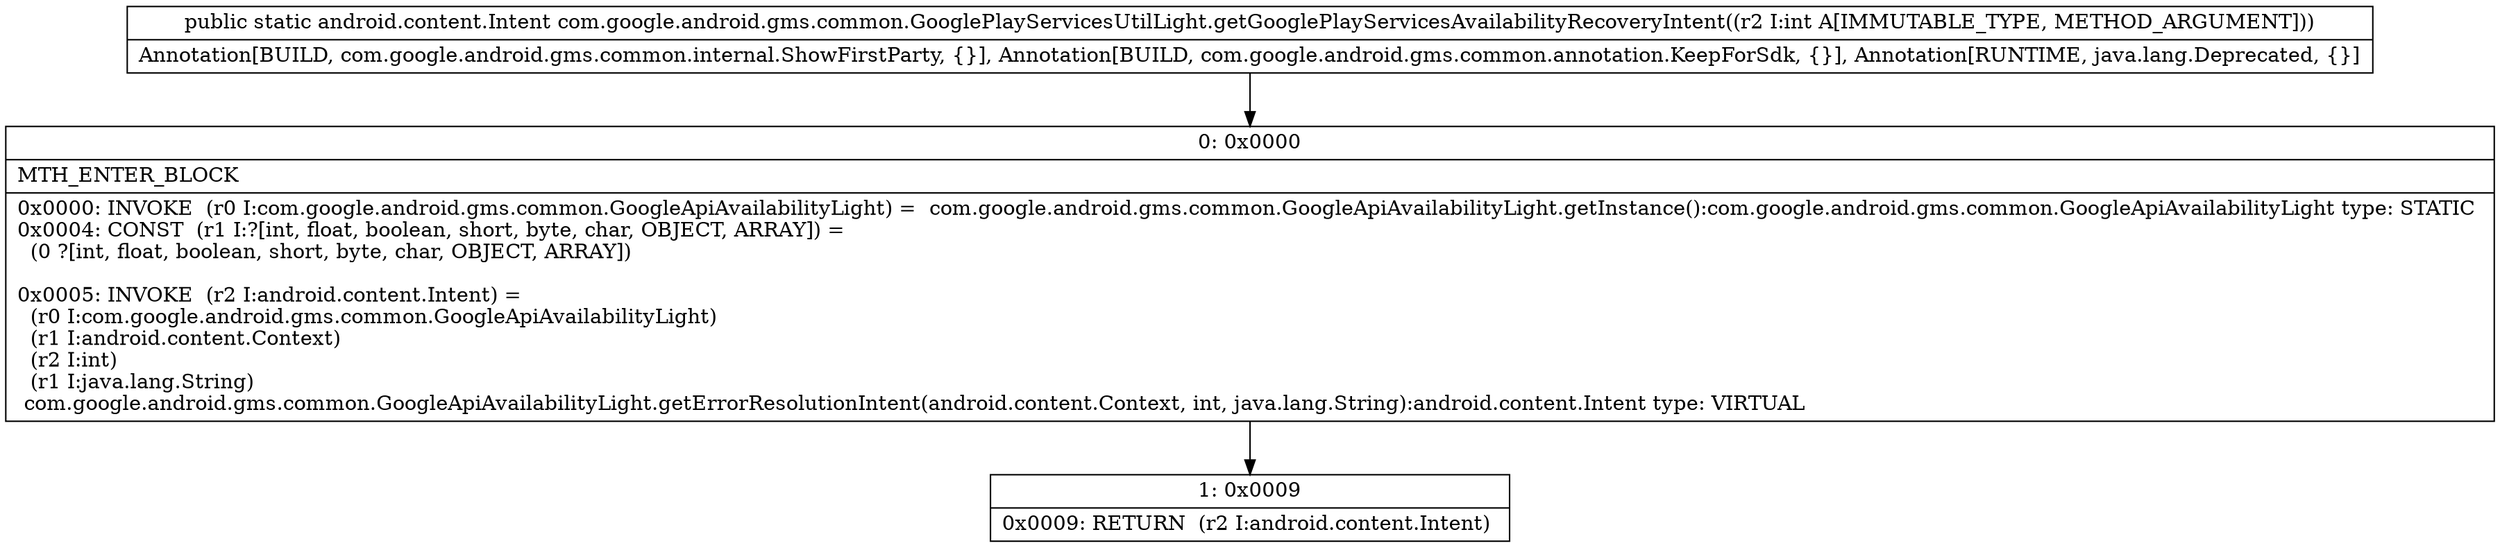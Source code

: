digraph "CFG forcom.google.android.gms.common.GooglePlayServicesUtilLight.getGooglePlayServicesAvailabilityRecoveryIntent(I)Landroid\/content\/Intent;" {
Node_0 [shape=record,label="{0\:\ 0x0000|MTH_ENTER_BLOCK\l|0x0000: INVOKE  (r0 I:com.google.android.gms.common.GoogleApiAvailabilityLight) =  com.google.android.gms.common.GoogleApiAvailabilityLight.getInstance():com.google.android.gms.common.GoogleApiAvailabilityLight type: STATIC \l0x0004: CONST  (r1 I:?[int, float, boolean, short, byte, char, OBJECT, ARRAY]) = \l  (0 ?[int, float, boolean, short, byte, char, OBJECT, ARRAY])\l \l0x0005: INVOKE  (r2 I:android.content.Intent) = \l  (r0 I:com.google.android.gms.common.GoogleApiAvailabilityLight)\l  (r1 I:android.content.Context)\l  (r2 I:int)\l  (r1 I:java.lang.String)\l com.google.android.gms.common.GoogleApiAvailabilityLight.getErrorResolutionIntent(android.content.Context, int, java.lang.String):android.content.Intent type: VIRTUAL \l}"];
Node_1 [shape=record,label="{1\:\ 0x0009|0x0009: RETURN  (r2 I:android.content.Intent) \l}"];
MethodNode[shape=record,label="{public static android.content.Intent com.google.android.gms.common.GooglePlayServicesUtilLight.getGooglePlayServicesAvailabilityRecoveryIntent((r2 I:int A[IMMUTABLE_TYPE, METHOD_ARGUMENT]))  | Annotation[BUILD, com.google.android.gms.common.internal.ShowFirstParty, \{\}], Annotation[BUILD, com.google.android.gms.common.annotation.KeepForSdk, \{\}], Annotation[RUNTIME, java.lang.Deprecated, \{\}]\l}"];
MethodNode -> Node_0;
Node_0 -> Node_1;
}

